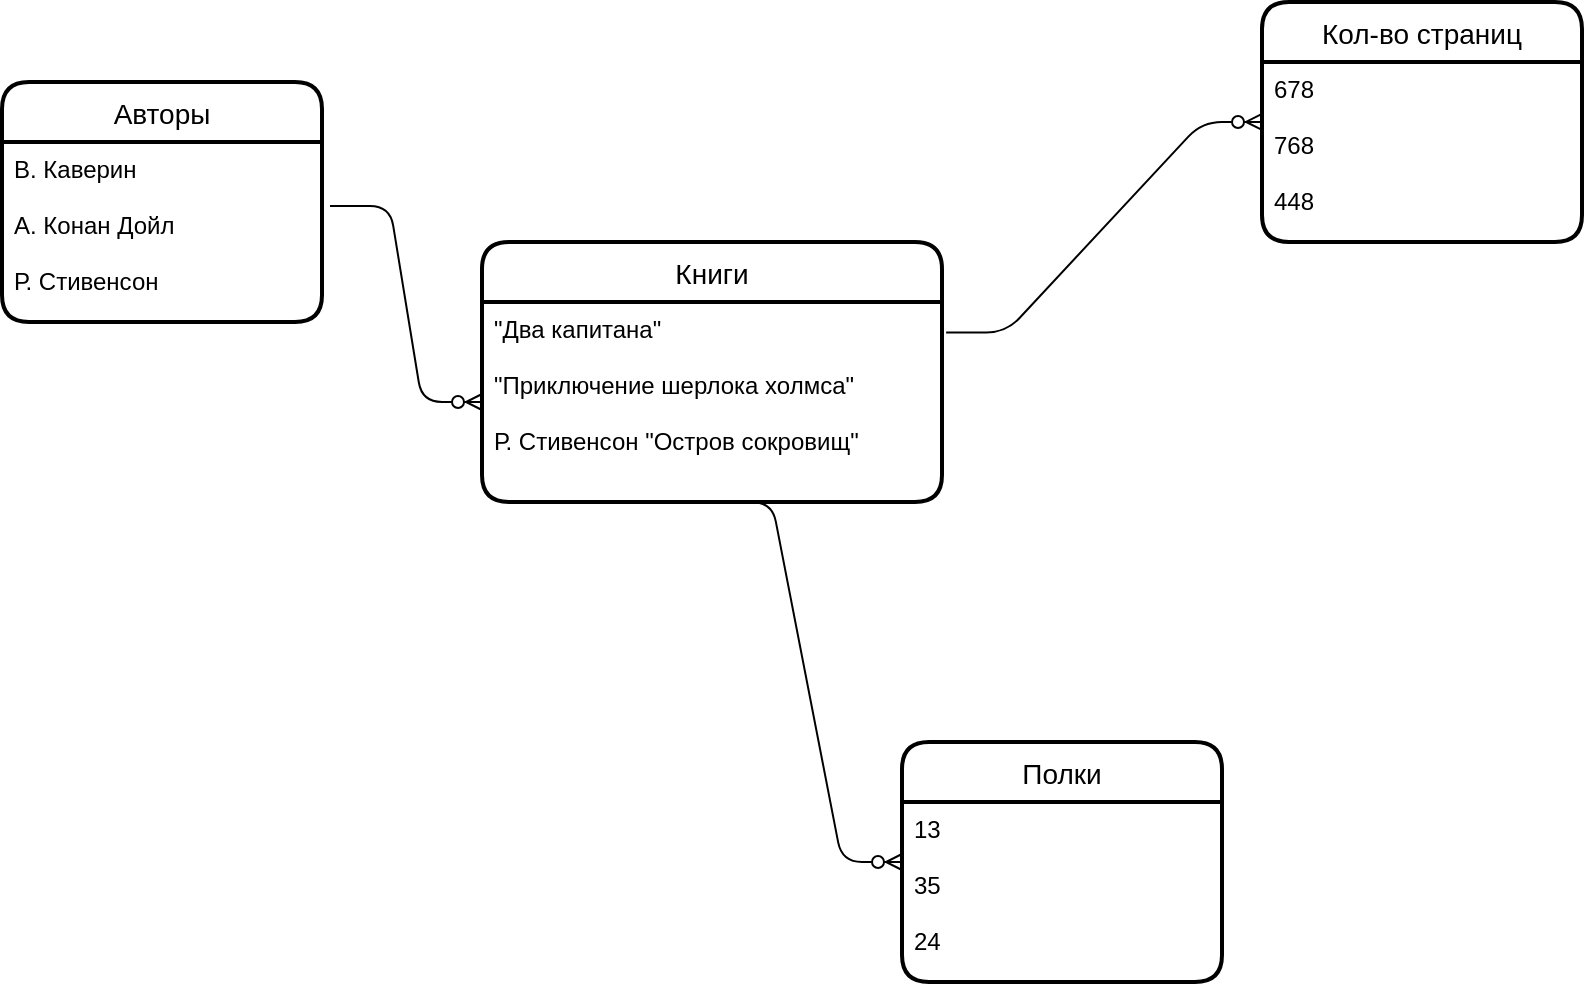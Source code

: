 <mxfile version="14.3.0" type="github">
  <diagram id="TA9gHW5jIvx5AbATtFrV" name="Page-1">
    <mxGraphModel dx="862" dy="425" grid="1" gridSize="10" guides="1" tooltips="1" connect="1" arrows="1" fold="1" page="1" pageScale="1" pageWidth="850" pageHeight="1100" math="0" shadow="0">
      <root>
        <mxCell id="0" />
        <mxCell id="1" parent="0" />
        <mxCell id="hWdBYUJsHC3Z7avqiOu--72" value="Книги" style="swimlane;childLayout=stackLayout;horizontal=1;startSize=30;horizontalStack=0;rounded=1;fontSize=14;fontStyle=0;strokeWidth=2;resizeParent=0;resizeLast=1;shadow=0;dashed=0;align=center;" vertex="1" parent="1">
          <mxGeometry x="270" y="130" width="230" height="130" as="geometry" />
        </mxCell>
        <mxCell id="hWdBYUJsHC3Z7avqiOu--73" value="&quot;Два капитана&quot;&#xa;&#xa;&quot;Приключение шерлока холмса&quot;&#xa;&#xa;Р. Стивенсон &quot;Остров сокровищ&quot;" style="align=left;strokeColor=none;fillColor=none;spacingLeft=4;fontSize=12;verticalAlign=top;resizable=0;rotatable=0;part=1;" vertex="1" parent="hWdBYUJsHC3Z7avqiOu--72">
          <mxGeometry y="30" width="230" height="100" as="geometry" />
        </mxCell>
        <mxCell id="hWdBYUJsHC3Z7avqiOu--76" value="Кол-во страниц" style="swimlane;childLayout=stackLayout;horizontal=1;startSize=30;horizontalStack=0;rounded=1;fontSize=14;fontStyle=0;strokeWidth=2;resizeParent=0;resizeLast=1;shadow=0;dashed=0;align=center;" vertex="1" parent="1">
          <mxGeometry x="660" y="10" width="160" height="120" as="geometry" />
        </mxCell>
        <mxCell id="hWdBYUJsHC3Z7avqiOu--77" value="678&#xa;&#xa;768&#xa;&#xa;448" style="align=left;strokeColor=none;fillColor=none;spacingLeft=4;fontSize=12;verticalAlign=top;resizable=0;rotatable=0;part=1;" vertex="1" parent="hWdBYUJsHC3Z7avqiOu--76">
          <mxGeometry y="30" width="160" height="90" as="geometry" />
        </mxCell>
        <mxCell id="hWdBYUJsHC3Z7avqiOu--80" value="" style="edgeStyle=entityRelationEdgeStyle;fontSize=12;html=1;endArrow=ERzeroToMany;endFill=1;exitX=1.009;exitY=0.152;exitDx=0;exitDy=0;exitPerimeter=0;entryX=0;entryY=0.333;entryDx=0;entryDy=0;entryPerimeter=0;" edge="1" parent="1" source="hWdBYUJsHC3Z7avqiOu--73" target="hWdBYUJsHC3Z7avqiOu--77">
          <mxGeometry width="100" height="100" relative="1" as="geometry">
            <mxPoint x="360" y="300" as="sourcePoint" />
            <mxPoint x="570" y="120" as="targetPoint" />
          </mxGeometry>
        </mxCell>
        <mxCell id="hWdBYUJsHC3Z7avqiOu--90" value="Авторы" style="swimlane;childLayout=stackLayout;horizontal=1;startSize=30;horizontalStack=0;rounded=1;fontSize=14;fontStyle=0;strokeWidth=2;resizeParent=0;resizeLast=1;shadow=0;dashed=0;align=center;" vertex="1" parent="1">
          <mxGeometry x="30" y="50" width="160" height="120" as="geometry" />
        </mxCell>
        <mxCell id="hWdBYUJsHC3Z7avqiOu--91" value="В. Каверин&#xa;&#xa;А. Конан Дойл&#xa;&#xa;Р. Стивенсон" style="align=left;strokeColor=none;fillColor=none;spacingLeft=4;fontSize=12;verticalAlign=top;resizable=0;rotatable=0;part=1;" vertex="1" parent="hWdBYUJsHC3Z7avqiOu--90">
          <mxGeometry y="30" width="160" height="90" as="geometry" />
        </mxCell>
        <mxCell id="hWdBYUJsHC3Z7avqiOu--92" value="" style="edgeStyle=entityRelationEdgeStyle;fontSize=12;html=1;endArrow=ERzeroToMany;endFill=1;entryX=0;entryY=0.5;entryDx=0;entryDy=0;exitX=1.025;exitY=0.356;exitDx=0;exitDy=0;exitPerimeter=0;" edge="1" parent="1" source="hWdBYUJsHC3Z7avqiOu--91" target="hWdBYUJsHC3Z7avqiOu--73">
          <mxGeometry width="100" height="100" relative="1" as="geometry">
            <mxPoint x="390" y="400" as="sourcePoint" />
            <mxPoint x="490" y="300" as="targetPoint" />
          </mxGeometry>
        </mxCell>
        <mxCell id="hWdBYUJsHC3Z7avqiOu--96" value="Полки" style="swimlane;childLayout=stackLayout;horizontal=1;startSize=30;horizontalStack=0;rounded=1;fontSize=14;fontStyle=0;strokeWidth=2;resizeParent=0;resizeLast=1;shadow=0;dashed=0;align=center;" vertex="1" parent="1">
          <mxGeometry x="480" y="380" width="160" height="120" as="geometry" />
        </mxCell>
        <mxCell id="hWdBYUJsHC3Z7avqiOu--97" value="13&#xa;&#xa;35&#xa;&#xa;24" style="align=left;strokeColor=none;fillColor=none;spacingLeft=4;fontSize=12;verticalAlign=top;resizable=0;rotatable=0;part=1;" vertex="1" parent="hWdBYUJsHC3Z7avqiOu--96">
          <mxGeometry y="30" width="160" height="90" as="geometry" />
        </mxCell>
        <mxCell id="hWdBYUJsHC3Z7avqiOu--98" value="" style="edgeStyle=entityRelationEdgeStyle;fontSize=12;html=1;endArrow=ERzeroToMany;endFill=1;exitX=0.5;exitY=1;exitDx=0;exitDy=0;entryX=0;entryY=0.5;entryDx=0;entryDy=0;" edge="1" parent="1" source="hWdBYUJsHC3Z7avqiOu--73" target="hWdBYUJsHC3Z7avqiOu--96">
          <mxGeometry width="100" height="100" relative="1" as="geometry">
            <mxPoint x="390" y="400" as="sourcePoint" />
            <mxPoint x="370" y="440" as="targetPoint" />
          </mxGeometry>
        </mxCell>
      </root>
    </mxGraphModel>
  </diagram>
</mxfile>
